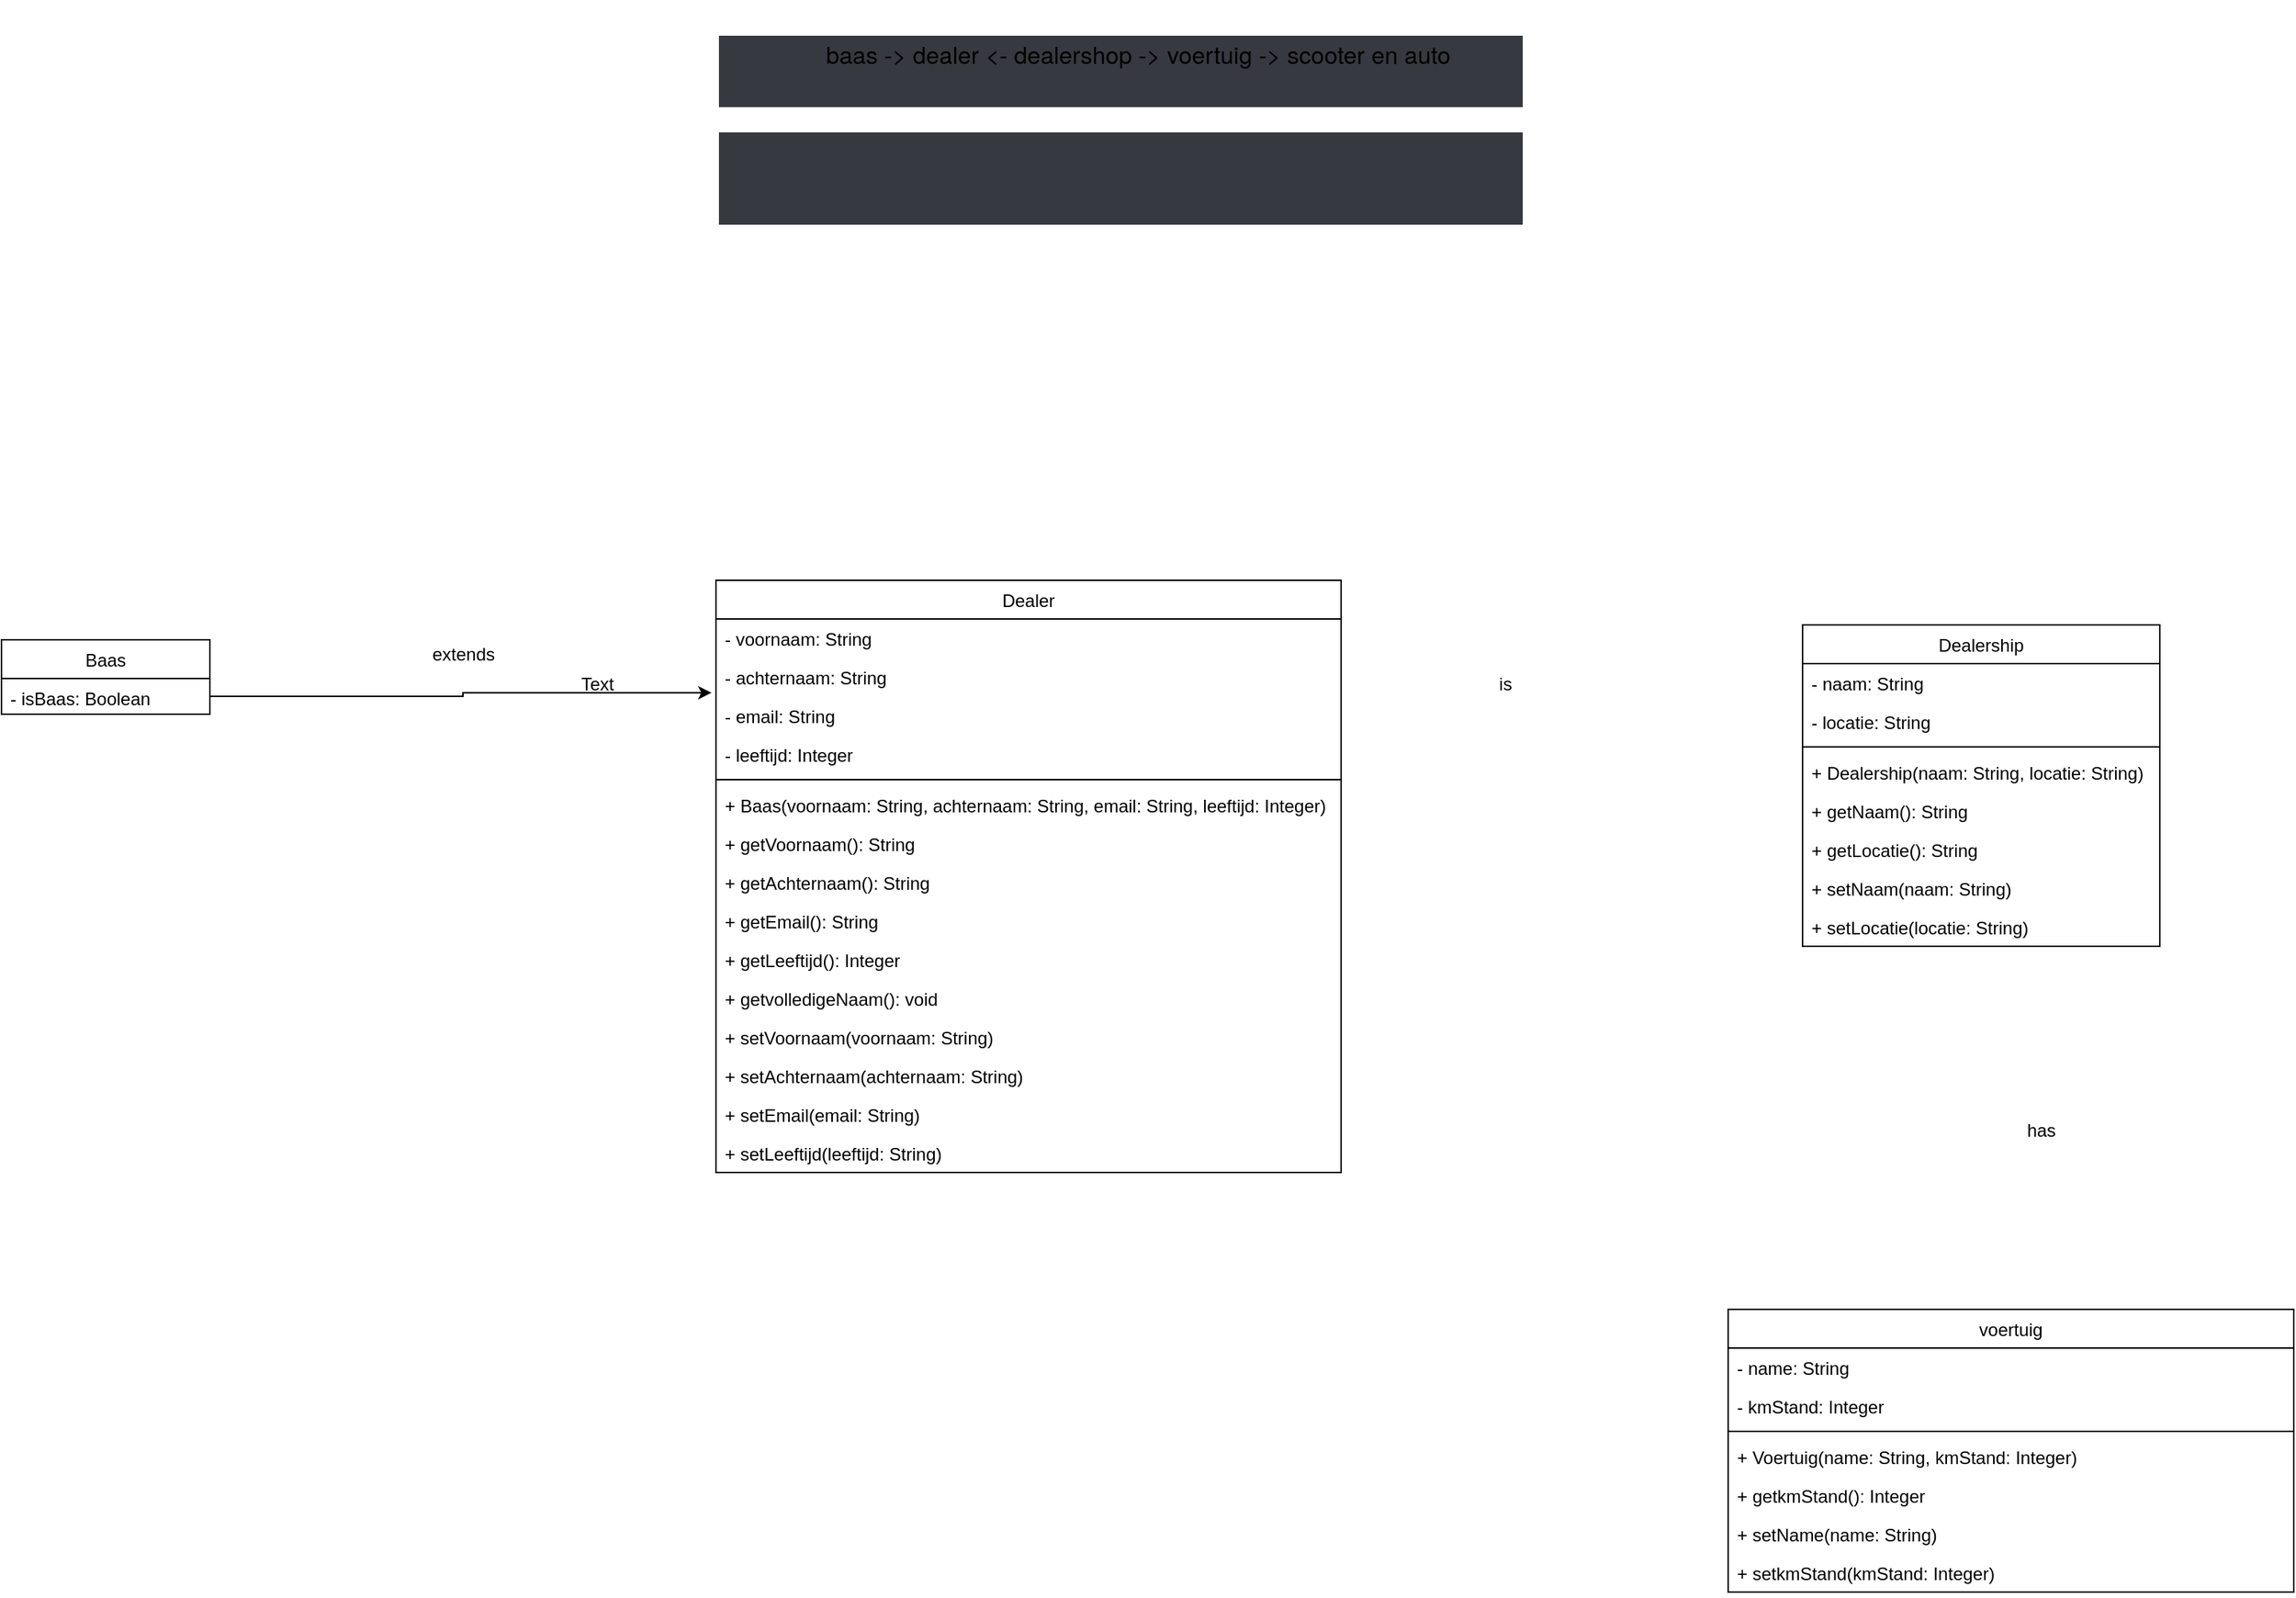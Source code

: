 <mxfile version="14.4.9" type="device"><diagram id="uo7VoaS620XUuFRFyTEH" name="Page-1"><mxGraphModel dx="2858" dy="2258" grid="1" gridSize="10" guides="1" tooltips="1" connect="1" arrows="1" fold="1" page="1" pageScale="1" pageWidth="827" pageHeight="1169" math="0" shadow="0"><root><mxCell id="0"/><mxCell id="1" parent="0"/><mxCell id="GMnRUj14tEHvp2JobDwR-1" value="voertuig" style="swimlane;fontStyle=0;childLayout=stackLayout;horizontal=1;startSize=26;fillColor=none;horizontalStack=0;resizeParent=1;resizeParentMax=0;resizeLast=0;collapsible=1;marginBottom=0;" parent="1" vertex="1"><mxGeometry x="740" y="660" width="380" height="190" as="geometry"/></mxCell><mxCell id="GMnRUj14tEHvp2JobDwR-2" value="- name: String" style="text;strokeColor=none;fillColor=none;align=left;verticalAlign=top;spacingLeft=4;spacingRight=4;overflow=hidden;rotatable=0;points=[[0,0.5],[1,0.5]];portConstraint=eastwest;" parent="GMnRUj14tEHvp2JobDwR-1" vertex="1"><mxGeometry y="26" width="380" height="26" as="geometry"/></mxCell><mxCell id="GMnRUj14tEHvp2JobDwR-23" value="- kmStand: Integer" style="text;strokeColor=none;fillColor=none;align=left;verticalAlign=top;spacingLeft=4;spacingRight=4;overflow=hidden;rotatable=0;points=[[0,0.5],[1,0.5]];portConstraint=eastwest;" parent="GMnRUj14tEHvp2JobDwR-1" vertex="1"><mxGeometry y="52" width="380" height="26" as="geometry"/></mxCell><mxCell id="SsOYGCPaZbJzQBuo7T_n-9" value="" style="line;strokeWidth=1;fillColor=none;align=left;verticalAlign=middle;spacingTop=-1;spacingLeft=3;spacingRight=3;rotatable=0;labelPosition=right;points=[];portConstraint=eastwest;" parent="GMnRUj14tEHvp2JobDwR-1" vertex="1"><mxGeometry y="78" width="380" height="8" as="geometry"/></mxCell><mxCell id="GMnRUj14tEHvp2JobDwR-39" value="+ Voertuig(name: String, kmStand: Integer)" style="text;strokeColor=none;fillColor=none;align=left;verticalAlign=top;spacingLeft=4;spacingRight=4;overflow=hidden;rotatable=0;points=[[0,0.5],[1,0.5]];portConstraint=eastwest;" parent="GMnRUj14tEHvp2JobDwR-1" vertex="1"><mxGeometry y="86" width="380" height="26" as="geometry"/></mxCell><mxCell id="GMnRUj14tEHvp2JobDwR-42" value="+ getkmStand(): Integer" style="text;strokeColor=none;fillColor=none;align=left;verticalAlign=top;spacingLeft=4;spacingRight=4;overflow=hidden;rotatable=0;points=[[0,0.5],[1,0.5]];portConstraint=eastwest;" parent="GMnRUj14tEHvp2JobDwR-1" vertex="1"><mxGeometry y="112" width="380" height="26" as="geometry"/></mxCell><mxCell id="GMnRUj14tEHvp2JobDwR-43" value="+ setName(name: String)" style="text;strokeColor=none;fillColor=none;align=left;verticalAlign=top;spacingLeft=4;spacingRight=4;overflow=hidden;rotatable=0;points=[[0,0.5],[1,0.5]];portConstraint=eastwest;" parent="GMnRUj14tEHvp2JobDwR-1" vertex="1"><mxGeometry y="138" width="380" height="26" as="geometry"/></mxCell><mxCell id="xXjmRS1UZYn-i7MP3dvo-2" value="+ setkmStand(kmStand: Integer)" style="text;strokeColor=none;fillColor=none;align=left;verticalAlign=top;spacingLeft=4;spacingRight=4;overflow=hidden;rotatable=0;points=[[0,0.5],[1,0.5]];portConstraint=eastwest;" parent="GMnRUj14tEHvp2JobDwR-1" vertex="1"><mxGeometry y="164" width="380" height="26" as="geometry"/></mxCell><mxCell id="GMnRUj14tEHvp2JobDwR-5" value="&lt;div class=&quot;message-2qnXI6 cozyMessage-3V1Y8y groupStart-23k01U wrapper-2a6GCs cozy-3raOZG zalgo-jN1Ica&quot; tabindex=&quot;-1&quot; id=&quot;chat-messages-821026996800323634&quot; style=&quot;margin: 1.062rem 0px 0px; padding: 0.125rem 48px 0.125rem 72px; border: 0px; font-weight: 400; font-style: normal; font-family: whitney, &amp;quot;helvetica neue&amp;quot;, helvetica, arial, sans-serif; font-size: 16px; vertical-align: baseline; outline: 0px; position: relative; overflow-wrap: break-word; min-height: 2.75rem; color: rgb(0, 0, 0); letter-spacing: normal; text-indent: 0px; text-transform: none; word-spacing: 0px; background-color: rgb(54, 57, 63);&quot;&gt;&lt;div class=&quot;contents-2mQqc9&quot; style=&quot;margin: 0px ; padding: 0px ; border: 0px ; font-weight: inherit ; font-style: inherit ; font-family: inherit ; font-size: 16px ; vertical-align: baseline ; outline: 0px ; position: static ; text-indent: 0px&quot;&gt;&lt;div class=&quot;markup-2BOw-j messageContent-2qWWxC&quot; style=&quot;margin: 0px 0px 0px -72px ; padding: 0px 0px 0px 72px ; border: 0px ; font-weight: 400 ; font-style: inherit ; font-family: inherit ; font-size: 1rem ; vertical-align: baseline ; outline: 0px ; text-indent: 0px ; line-height: 1.375rem ; overflow-wrap: break-word ; position: relative ; overflow: hidden&quot;&gt;baas -&amp;gt; dealer &amp;lt;- dealershop -&amp;gt; voertuig -&amp;gt; scooter en auto&lt;/div&gt;&lt;/div&gt;&lt;div class=&quot;buttonContainer-DHceWr&quot; style=&quot;margin: 0px ; padding: 0px ; border: 0px ; font-weight: inherit ; font-style: inherit ; font-family: inherit ; font-size: 16px ; vertical-align: baseline ; outline: 0px ; position: absolute ; top: 0px ; right: 0px&quot;&gt;&lt;div class=&quot;buttons-cl5qTG container-3npvBV isHeader-2dII4U&quot; style=&quot;margin: 0px ; padding: 0px 14px 0px 32px ; border: 0px ; font-weight: inherit ; font-style: inherit ; font-family: inherit ; font-size: 16px ; vertical-align: baseline ; outline: 0px ; opacity: 0 ; position: absolute ; right: 0px ; z-index: 1 ; top: -16px&quot;&gt;&lt;div class=&quot;wrapper-2aW0bm&quot; style=&quot;margin: 0px ; padding: 0px ; border: 0px ; font-weight: inherit ; font-style: inherit ; font-family: inherit ; font-size: 16px ; vertical-align: baseline ; outline: 0px ; display: grid ; box-sizing: border-box ; height: 32px ; border-radius: 4px ; align-items: center ; justify-content: flex-start ; transition: 0.1s ease-out 0s , 0.1s ease-out 0s ; position: relative ; overflow: hidden&quot;&gt;&lt;div class=&quot;button-1ZiXG9&quot; tabindex=&quot;0&quot; style=&quot;margin: 0px ; padding: 4px ; border: 0px ; font-weight: inherit ; font-style: inherit ; font-family: inherit ; font-size: 16px ; vertical-align: baseline ; outline: 0px ; display: flex ; align-items: center ; justify-content: center ; height: 24px ; min-width: 24px ; cursor: pointer ; position: relative&quot;&gt;&lt;/div&gt;&lt;div class=&quot;button-1ZiXG9&quot; tabindex=&quot;0&quot; style=&quot;margin: 0px ; padding: 4px ; border: 0px ; font-weight: inherit ; font-style: inherit ; font-family: inherit ; font-size: 16px ; vertical-align: baseline ; outline: 0px ; display: flex ; align-items: center ; justify-content: center ; height: 24px ; min-width: 24px ; cursor: pointer ; position: relative&quot;&gt;&lt;/div&gt;&lt;div class=&quot;button-1ZiXG9&quot; tabindex=&quot;0&quot; style=&quot;margin: 0px ; padding: 4px ; border: 0px ; font-weight: inherit ; font-style: inherit ; font-family: inherit ; font-size: 16px ; vertical-align: baseline ; outline: 0px ; display: flex ; align-items: center ; justify-content: center ; height: 24px ; min-width: 24px ; cursor: pointer ; position: relative&quot;&gt;&lt;/div&gt;&lt;/div&gt;&lt;/div&gt;&lt;/div&gt;&lt;/div&gt;&lt;div class=&quot;message-2qnXI6 cozyMessage-3V1Y8y groupStart-23k01U wrapper-2a6GCs cozy-3raOZG zalgo-jN1Ica&quot; tabindex=&quot;-1&quot; id=&quot;chat-messages-821027083979194368&quot; style=&quot;margin: 1.062rem 0px 0px; padding: 0.125rem 48px 0.125rem 72px; border: 0px; font-weight: 400; font-style: normal; font-family: whitney, &amp;quot;helvetica neue&amp;quot;, helvetica, arial, sans-serif; font-size: 16px; vertical-align: baseline; outline: 0px; position: relative; overflow-wrap: break-word; min-height: 2.75rem; color: rgb(0, 0, 0); letter-spacing: normal; text-indent: 0px; text-transform: none; word-spacing: 0px; background-color: rgb(54, 57, 63);&quot;&gt;&lt;br class=&quot;Apple-interchange-newline&quot;&gt;&#10;&#10;&lt;/div&gt;" style="text;whiteSpace=wrap;html=1;" parent="1" vertex="1"><mxGeometry x="60" y="-220" width="550" height="150" as="geometry"/></mxCell><mxCell id="GMnRUj14tEHvp2JobDwR-6" value="Dealer" style="swimlane;fontStyle=0;childLayout=stackLayout;horizontal=1;startSize=26;fillColor=none;horizontalStack=0;resizeParent=1;resizeParentMax=0;resizeLast=0;collapsible=1;marginBottom=0;" parent="1" vertex="1"><mxGeometry x="60" y="170" width="420" height="398" as="geometry"/></mxCell><mxCell id="GMnRUj14tEHvp2JobDwR-7" value="- voornaam: String" style="text;strokeColor=none;fillColor=none;align=left;verticalAlign=top;spacingLeft=4;spacingRight=4;overflow=hidden;rotatable=0;points=[[0,0.5],[1,0.5]];portConstraint=eastwest;" parent="GMnRUj14tEHvp2JobDwR-6" vertex="1"><mxGeometry y="26" width="420" height="26" as="geometry"/></mxCell><mxCell id="GMnRUj14tEHvp2JobDwR-8" value="- achternaam: String" style="text;strokeColor=none;fillColor=none;align=left;verticalAlign=top;spacingLeft=4;spacingRight=4;overflow=hidden;rotatable=0;points=[[0,0.5],[1,0.5]];portConstraint=eastwest;" parent="GMnRUj14tEHvp2JobDwR-6" vertex="1"><mxGeometry y="52" width="420" height="26" as="geometry"/></mxCell><mxCell id="GMnRUj14tEHvp2JobDwR-9" value="- email: String" style="text;strokeColor=none;fillColor=none;align=left;verticalAlign=top;spacingLeft=4;spacingRight=4;overflow=hidden;rotatable=0;points=[[0,0.5],[1,0.5]];portConstraint=eastwest;" parent="GMnRUj14tEHvp2JobDwR-6" vertex="1"><mxGeometry y="78" width="420" height="26" as="geometry"/></mxCell><mxCell id="GMnRUj14tEHvp2JobDwR-26" value="- leeftijd: Integer" style="text;strokeColor=none;fillColor=none;align=left;verticalAlign=top;spacingLeft=4;spacingRight=4;overflow=hidden;rotatable=0;points=[[0,0.5],[1,0.5]];portConstraint=eastwest;" parent="GMnRUj14tEHvp2JobDwR-6" vertex="1"><mxGeometry y="104" width="420" height="26" as="geometry"/></mxCell><mxCell id="GMnRUj14tEHvp2JobDwR-27" value="" style="line;strokeWidth=1;fillColor=none;align=left;verticalAlign=middle;spacingTop=-1;spacingLeft=3;spacingRight=3;rotatable=0;labelPosition=right;points=[];portConstraint=eastwest;" parent="GMnRUj14tEHvp2JobDwR-6" vertex="1"><mxGeometry y="130" width="420" height="8" as="geometry"/></mxCell><mxCell id="GMnRUj14tEHvp2JobDwR-28" value="+ Baas(voornaam: String, achternaam: String, email: String, leeftijd: Integer)" style="text;strokeColor=none;fillColor=none;align=left;verticalAlign=top;spacingLeft=4;spacingRight=4;overflow=hidden;rotatable=0;points=[[0,0.5],[1,0.5]];portConstraint=eastwest;" parent="GMnRUj14tEHvp2JobDwR-6" vertex="1"><mxGeometry y="138" width="420" height="26" as="geometry"/></mxCell><mxCell id="GMnRUj14tEHvp2JobDwR-29" value="+ getVoornaam(): String" style="text;strokeColor=none;fillColor=none;align=left;verticalAlign=top;spacingLeft=4;spacingRight=4;overflow=hidden;rotatable=0;points=[[0,0.5],[1,0.5]];portConstraint=eastwest;" parent="GMnRUj14tEHvp2JobDwR-6" vertex="1"><mxGeometry y="164" width="420" height="26" as="geometry"/></mxCell><mxCell id="GMnRUj14tEHvp2JobDwR-30" value="+ getAchternaam(): String" style="text;strokeColor=none;fillColor=none;align=left;verticalAlign=top;spacingLeft=4;spacingRight=4;overflow=hidden;rotatable=0;points=[[0,0.5],[1,0.5]];portConstraint=eastwest;" parent="GMnRUj14tEHvp2JobDwR-6" vertex="1"><mxGeometry y="190" width="420" height="26" as="geometry"/></mxCell><mxCell id="GMnRUj14tEHvp2JobDwR-31" value="+ getEmail(): String" style="text;strokeColor=none;fillColor=none;align=left;verticalAlign=top;spacingLeft=4;spacingRight=4;overflow=hidden;rotatable=0;points=[[0,0.5],[1,0.5]];portConstraint=eastwest;" parent="GMnRUj14tEHvp2JobDwR-6" vertex="1"><mxGeometry y="216" width="420" height="26" as="geometry"/></mxCell><mxCell id="GMnRUj14tEHvp2JobDwR-32" value="+ getLeeftijd(): Integer" style="text;strokeColor=none;fillColor=none;align=left;verticalAlign=top;spacingLeft=4;spacingRight=4;overflow=hidden;rotatable=0;points=[[0,0.5],[1,0.5]];portConstraint=eastwest;" parent="GMnRUj14tEHvp2JobDwR-6" vertex="1"><mxGeometry y="242" width="420" height="26" as="geometry"/></mxCell><mxCell id="GMnRUj14tEHvp2JobDwR-33" value="+ getvolledigeNaam(): void" style="text;strokeColor=none;fillColor=none;align=left;verticalAlign=top;spacingLeft=4;spacingRight=4;overflow=hidden;rotatable=0;points=[[0,0.5],[1,0.5]];portConstraint=eastwest;" parent="GMnRUj14tEHvp2JobDwR-6" vertex="1"><mxGeometry y="268" width="420" height="26" as="geometry"/></mxCell><mxCell id="GMnRUj14tEHvp2JobDwR-34" value="+ setVoornaam(voornaam: String)" style="text;strokeColor=none;fillColor=none;align=left;verticalAlign=top;spacingLeft=4;spacingRight=4;overflow=hidden;rotatable=0;points=[[0,0.5],[1,0.5]];portConstraint=eastwest;" parent="GMnRUj14tEHvp2JobDwR-6" vertex="1"><mxGeometry y="294" width="420" height="26" as="geometry"/></mxCell><mxCell id="GMnRUj14tEHvp2JobDwR-35" value="+ setAchternaam(achternaam: String)" style="text;strokeColor=none;fillColor=none;align=left;verticalAlign=top;spacingLeft=4;spacingRight=4;overflow=hidden;rotatable=0;points=[[0,0.5],[1,0.5]];portConstraint=eastwest;" parent="GMnRUj14tEHvp2JobDwR-6" vertex="1"><mxGeometry y="320" width="420" height="26" as="geometry"/></mxCell><mxCell id="GMnRUj14tEHvp2JobDwR-36" value="+ setEmail(email: String)" style="text;strokeColor=none;fillColor=none;align=left;verticalAlign=top;spacingLeft=4;spacingRight=4;overflow=hidden;rotatable=0;points=[[0,0.5],[1,0.5]];portConstraint=eastwest;" parent="GMnRUj14tEHvp2JobDwR-6" vertex="1"><mxGeometry y="346" width="420" height="26" as="geometry"/></mxCell><mxCell id="GMnRUj14tEHvp2JobDwR-37" value="+ setLeeftijd(leeftijd: String)" style="text;strokeColor=none;fillColor=none;align=left;verticalAlign=top;spacingLeft=4;spacingRight=4;overflow=hidden;rotatable=0;points=[[0,0.5],[1,0.5]];portConstraint=eastwest;" parent="GMnRUj14tEHvp2JobDwR-6" vertex="1"><mxGeometry y="372" width="420" height="26" as="geometry"/></mxCell><mxCell id="GMnRUj14tEHvp2JobDwR-10" value="Baas" style="swimlane;fontStyle=0;childLayout=stackLayout;horizontal=1;startSize=26;fillColor=none;horizontalStack=0;resizeParent=1;resizeParentMax=0;resizeLast=0;collapsible=1;marginBottom=0;" parent="1" vertex="1"><mxGeometry x="-420" y="210" width="140" height="50" as="geometry"/></mxCell><mxCell id="GMnRUj14tEHvp2JobDwR-11" value="- isBaas: Boolean" style="text;strokeColor=none;fillColor=none;align=left;verticalAlign=top;spacingLeft=4;spacingRight=4;overflow=hidden;rotatable=0;points=[[0,0.5],[1,0.5]];portConstraint=eastwest;" parent="GMnRUj14tEHvp2JobDwR-10" vertex="1"><mxGeometry y="26" width="140" height="24" as="geometry"/></mxCell><mxCell id="GMnRUj14tEHvp2JobDwR-14" value="Dealership" style="swimlane;fontStyle=0;childLayout=stackLayout;horizontal=1;startSize=26;fillColor=none;horizontalStack=0;resizeParent=1;resizeParentMax=0;resizeLast=0;collapsible=1;marginBottom=0;" parent="1" vertex="1"><mxGeometry x="790" y="200" width="240" height="216" as="geometry"/></mxCell><mxCell id="GMnRUj14tEHvp2JobDwR-15" value="- naam: String" style="text;strokeColor=none;fillColor=none;align=left;verticalAlign=top;spacingLeft=4;spacingRight=4;overflow=hidden;rotatable=0;points=[[0,0.5],[1,0.5]];portConstraint=eastwest;" parent="GMnRUj14tEHvp2JobDwR-14" vertex="1"><mxGeometry y="26" width="240" height="26" as="geometry"/></mxCell><mxCell id="GMnRUj14tEHvp2JobDwR-16" value="- locatie: String" style="text;strokeColor=none;fillColor=none;align=left;verticalAlign=top;spacingLeft=4;spacingRight=4;overflow=hidden;rotatable=0;points=[[0,0.5],[1,0.5]];portConstraint=eastwest;" parent="GMnRUj14tEHvp2JobDwR-14" vertex="1"><mxGeometry y="52" width="240" height="26" as="geometry"/></mxCell><mxCell id="xXjmRS1UZYn-i7MP3dvo-3" value="" style="line;strokeWidth=1;fillColor=none;align=left;verticalAlign=middle;spacingTop=-1;spacingLeft=3;spacingRight=3;rotatable=0;labelPosition=right;points=[];portConstraint=eastwest;" parent="GMnRUj14tEHvp2JobDwR-14" vertex="1"><mxGeometry y="78" width="240" height="8" as="geometry"/></mxCell><mxCell id="xXjmRS1UZYn-i7MP3dvo-4" value="+ Dealership(naam: String, locatie: String)" style="text;strokeColor=none;fillColor=none;align=left;verticalAlign=top;spacingLeft=4;spacingRight=4;overflow=hidden;rotatable=0;points=[[0,0.5],[1,0.5]];portConstraint=eastwest;" parent="GMnRUj14tEHvp2JobDwR-14" vertex="1"><mxGeometry y="86" width="240" height="26" as="geometry"/></mxCell><mxCell id="xXjmRS1UZYn-i7MP3dvo-6" value="+ getNaam(): String" style="text;strokeColor=none;fillColor=none;align=left;verticalAlign=top;spacingLeft=4;spacingRight=4;overflow=hidden;rotatable=0;points=[[0,0.5],[1,0.5]];portConstraint=eastwest;" parent="GMnRUj14tEHvp2JobDwR-14" vertex="1"><mxGeometry y="112" width="240" height="26" as="geometry"/></mxCell><mxCell id="xXjmRS1UZYn-i7MP3dvo-5" value="+ getLocatie(): String" style="text;strokeColor=none;fillColor=none;align=left;verticalAlign=top;spacingLeft=4;spacingRight=4;overflow=hidden;rotatable=0;points=[[0,0.5],[1,0.5]];portConstraint=eastwest;" parent="GMnRUj14tEHvp2JobDwR-14" vertex="1"><mxGeometry y="138" width="240" height="26" as="geometry"/></mxCell><mxCell id="xXjmRS1UZYn-i7MP3dvo-8" value="+ setNaam(naam: String)" style="text;strokeColor=none;fillColor=none;align=left;verticalAlign=top;spacingLeft=4;spacingRight=4;overflow=hidden;rotatable=0;points=[[0,0.5],[1,0.5]];portConstraint=eastwest;" parent="GMnRUj14tEHvp2JobDwR-14" vertex="1"><mxGeometry y="164" width="240" height="26" as="geometry"/></mxCell><mxCell id="xXjmRS1UZYn-i7MP3dvo-7" value="+ setLocatie(locatie: String)" style="text;strokeColor=none;fillColor=none;align=left;verticalAlign=top;spacingLeft=4;spacingRight=4;overflow=hidden;rotatable=0;points=[[0,0.5],[1,0.5]];portConstraint=eastwest;" parent="GMnRUj14tEHvp2JobDwR-14" vertex="1"><mxGeometry y="190" width="240" height="26" as="geometry"/></mxCell><mxCell id="SsOYGCPaZbJzQBuo7T_n-5" style="edgeStyle=orthogonalEdgeStyle;rounded=0;orthogonalLoop=1;jettySize=auto;html=1;entryX=-0.007;entryY=-0.093;entryDx=0;entryDy=0;entryPerimeter=0;" parent="1" source="GMnRUj14tEHvp2JobDwR-11" target="GMnRUj14tEHvp2JobDwR-9" edge="1"><mxGeometry relative="1" as="geometry"/></mxCell><mxCell id="SsOYGCPaZbJzQBuo7T_n-6" value="extends" style="text;html=1;align=center;verticalAlign=middle;resizable=0;points=[];autosize=1;" parent="1" vertex="1"><mxGeometry x="-140" y="210" width="60" height="20" as="geometry"/></mxCell><mxCell id="SsOYGCPaZbJzQBuo7T_n-8" value="is" style="text;html=1;align=center;verticalAlign=middle;resizable=0;points=[];autosize=1;" parent="1" vertex="1"><mxGeometry x="580" y="230" width="20" height="20" as="geometry"/></mxCell><mxCell id="SsOYGCPaZbJzQBuo7T_n-14" value="has" style="text;html=1;align=center;verticalAlign=middle;resizable=0;points=[];autosize=1;" parent="1" vertex="1"><mxGeometry x="935" y="530" width="30" height="20" as="geometry"/></mxCell><mxCell id="ueEF3Glpzr2d8MMosJ8X-1" value="Text" style="text;html=1;align=center;verticalAlign=middle;resizable=0;points=[];autosize=1;" vertex="1" parent="1"><mxGeometry x="-40" y="230" width="40" height="20" as="geometry"/></mxCell></root></mxGraphModel></diagram></mxfile>